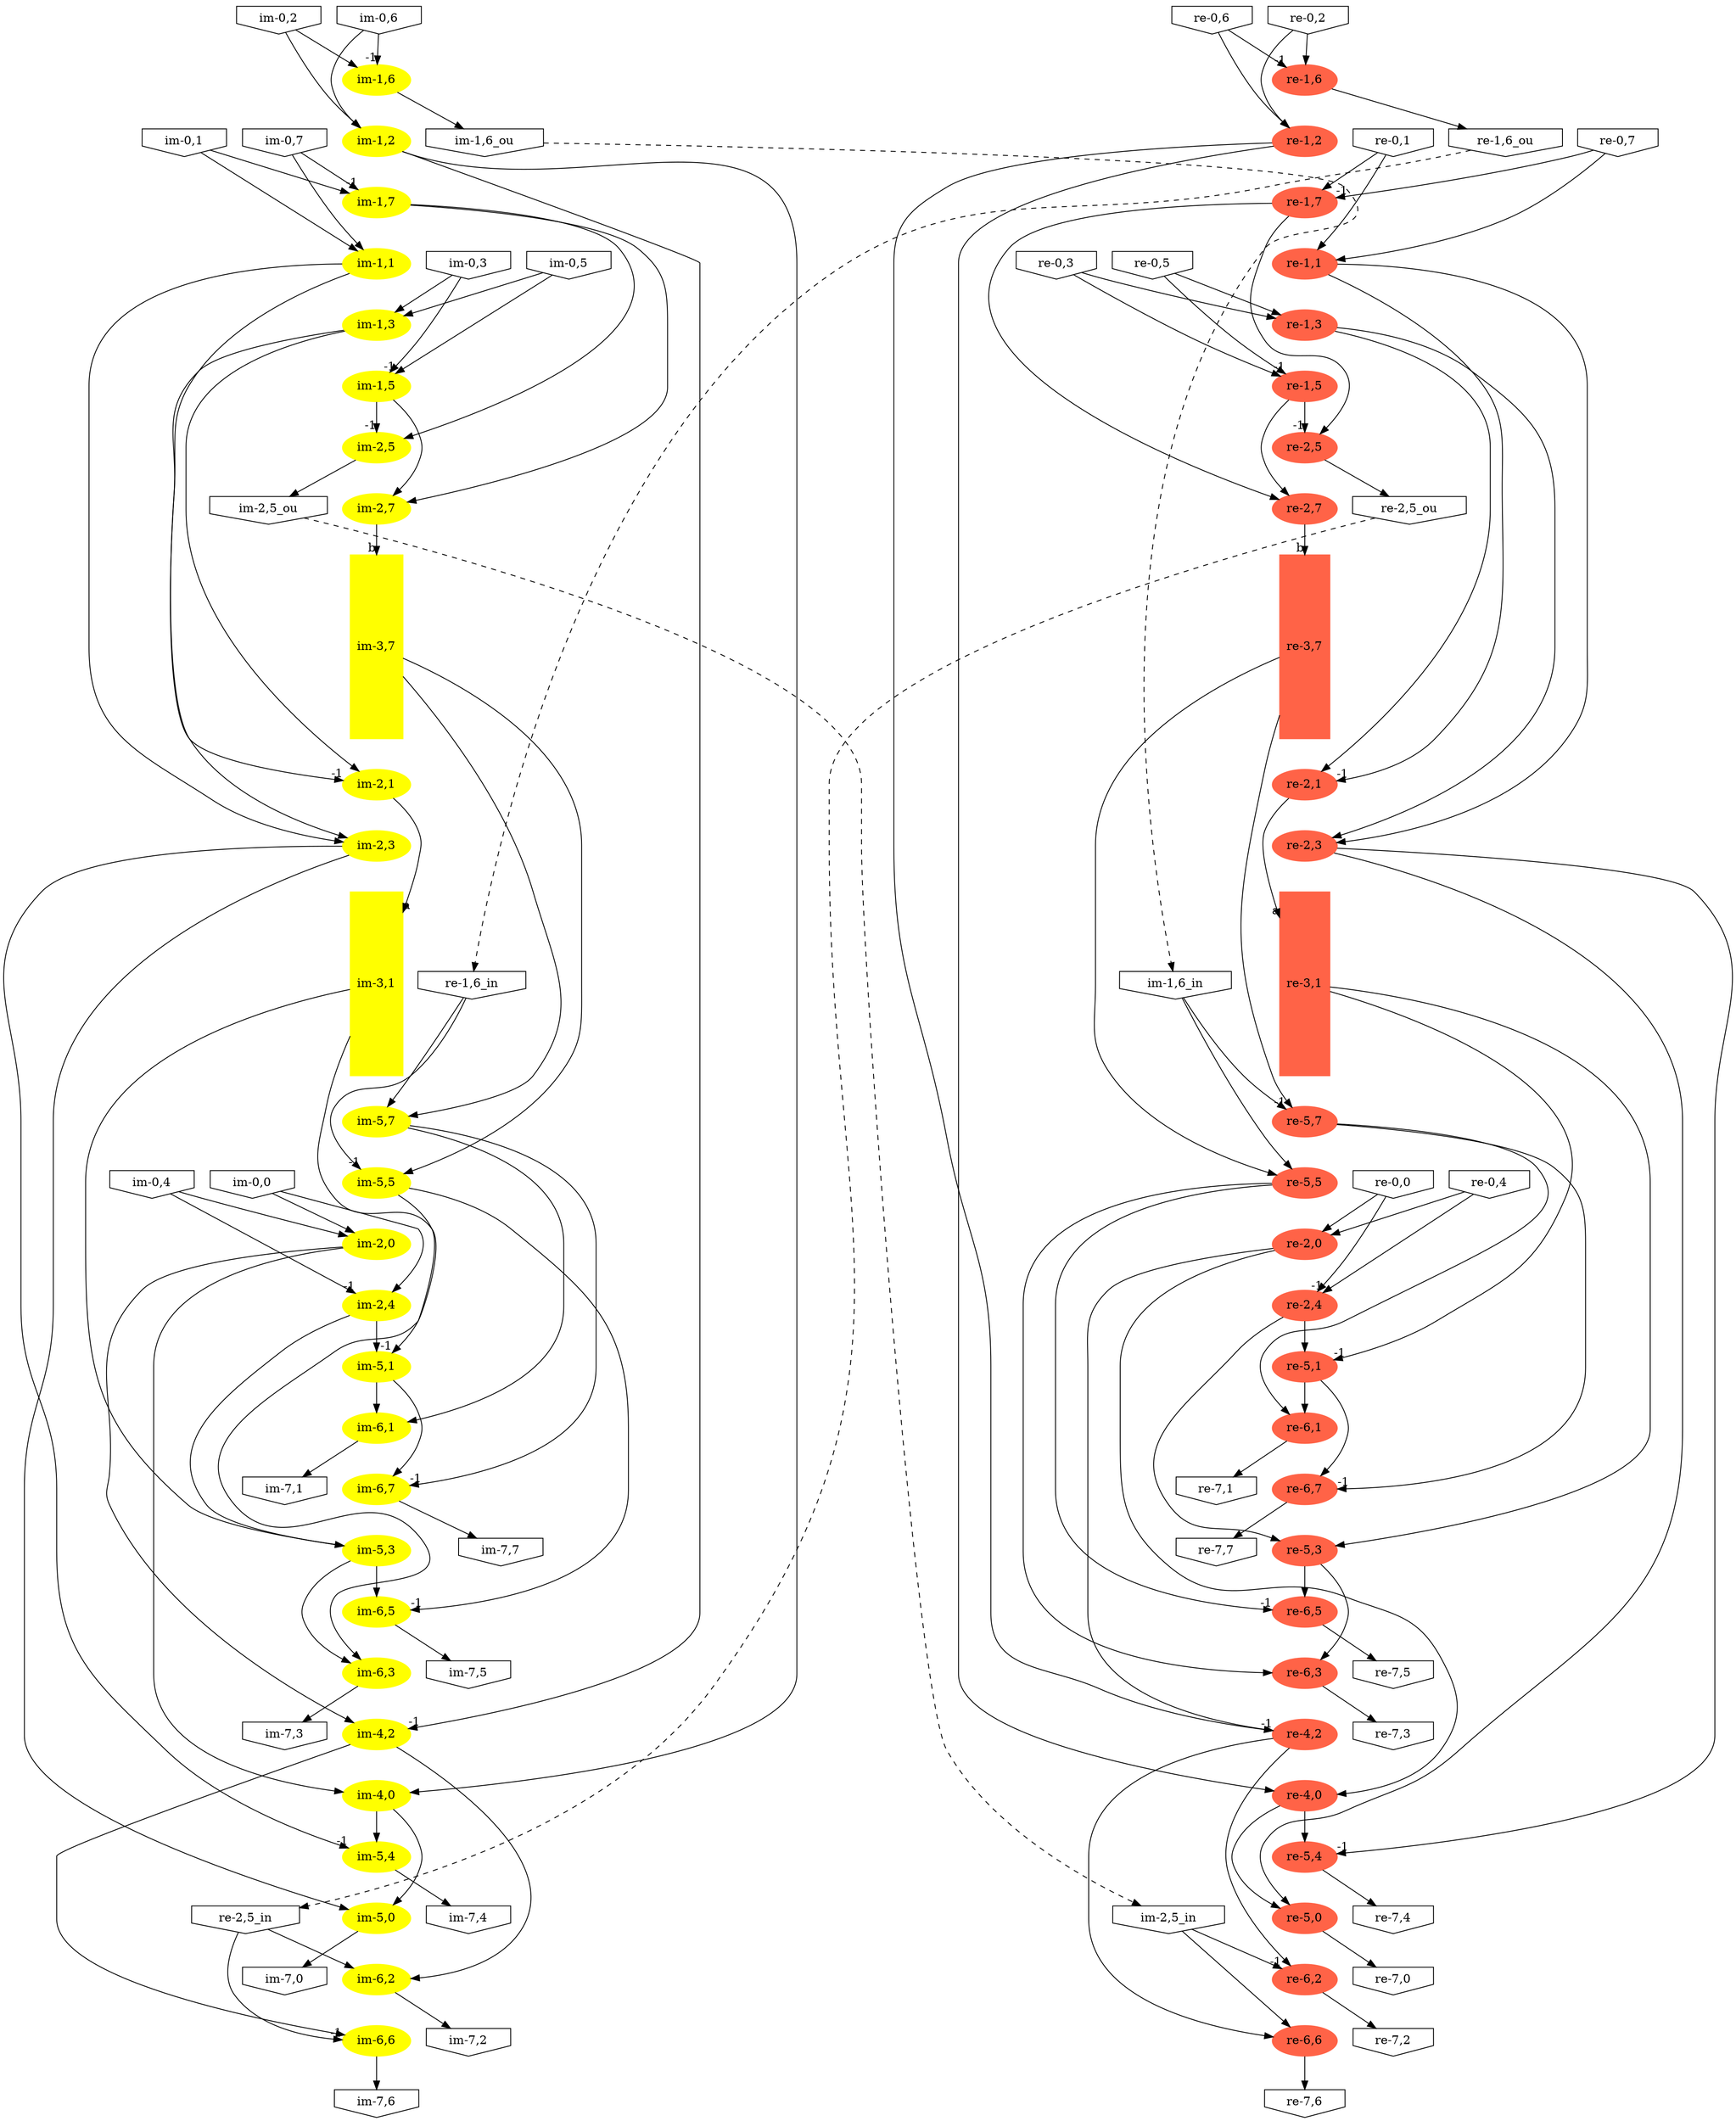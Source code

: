 digraph g
{

  /* list of nodes */
  "im-0,0" [shape="invhouse"];
  "im-0,1" [shape="invhouse"];
  "im-0,2" [shape="invhouse"];
  "im-0,3" [shape="invhouse"];
  "im-0,4" [shape="invhouse"];
  "im-0,5" [shape="invhouse"];
  "im-0,6" [shape="invhouse"];
  "im-0,7" [shape="invhouse"];
  "im-1,1" [color="yellow",fontcolor="black",shape="oval",style="filled"];
  "im-1,2" [color="yellow",fontcolor="black",shape="oval",style="filled"];
  "im-1,3" [color="yellow",fontcolor="black",shape="oval",style="filled"];
  "im-1,5" [color="yellow",fontcolor="black",shape="oval",style="filled"];
  "im-1,6" [color="yellow",fontcolor="black",shape="oval",style="filled"];
  "im-1,6_in" [shape="invhouse"];
  "im-1,6_ou" [shape="invhouse"];
  "im-1,7" [color="yellow",fontcolor="black",shape="oval",style="filled"];
  "im-2,0" [color="yellow",fontcolor="black",shape="oval",style="filled"];
  "im-2,1" [color="yellow",fontcolor="black",shape="oval",style="filled"];
  "im-2,3" [color="yellow",fontcolor="black",shape="oval",style="filled"];
  "im-2,4" [color="yellow",fontcolor="black",shape="oval",style="filled"];
  "im-2,5" [color="yellow",fontcolor="black",shape="oval",style="filled"];
  "im-2,5_in" [shape="invhouse"];
  "im-2,5_ou" [shape="invhouse"];
  "im-2,7" [color="yellow",fontcolor="black",shape="oval",style="filled"];
  "im-3,1" [color="yellow",fontcolor="black",height="3",shape="box",style="filled"];
  "im-3,7" [color="yellow",fontcolor="black",height="3",shape="box",style="filled"];
  "im-4,0" [color="yellow",fontcolor="black",shape="oval",style="filled"];
  "im-4,2" [color="yellow",fontcolor="black",shape="oval",style="filled"];
  "im-5,0" [color="yellow",fontcolor="black",shape="oval",style="filled"];
  "im-5,1" [color="yellow",fontcolor="black",shape="oval",style="filled"];
  "im-5,3" [color="yellow",fontcolor="black",shape="oval",style="filled"];
  "im-5,4" [color="yellow",fontcolor="black",shape="oval",style="filled"];
  "im-5,5" [color="yellow",fontcolor="black",shape="oval",style="filled"];
  "im-5,7" [color="yellow",fontcolor="black",shape="oval",style="filled"];
  "im-6,1" [color="yellow",fontcolor="black",shape="oval",style="filled"];
  "im-6,2" [color="yellow",fontcolor="black",shape="oval",style="filled"];
  "im-6,3" [color="yellow",fontcolor="black",shape="oval",style="filled"];
  "im-6,5" [color="yellow",fontcolor="black",shape="oval",style="filled"];
  "im-6,6" [color="yellow",fontcolor="black",shape="oval",style="filled"];
  "im-6,7" [color="yellow",fontcolor="black",shape="oval",style="filled"];
  "im-7,0" [shape="invhouse"];
  "im-7,1" [shape="invhouse"];
  "im-7,2" [shape="invhouse"];
  "im-7,3" [shape="invhouse"];
  "im-7,4" [shape="invhouse"];
  "im-7,5" [shape="invhouse"];
  "im-7,6" [shape="invhouse"];
  "im-7,7" [shape="invhouse"];
  "re-0,0" [shape="invhouse"];
  "re-0,1" [shape="invhouse"];
  "re-0,2" [shape="invhouse"];
  "re-0,3" [shape="invhouse"];
  "re-0,4" [shape="invhouse"];
  "re-0,5" [shape="invhouse"];
  "re-0,6" [shape="invhouse"];
  "re-0,7" [shape="invhouse"];
  "re-1,1" [color="tomato",fontcolor="black",shape="oval",style="filled"];
  "re-1,2" [color="tomato",fontcolor="black",shape="oval",style="filled"];
  "re-1,3" [color="tomato",fontcolor="black",shape="oval",style="filled"];
  "re-1,5" [color="tomato",fontcolor="black",shape="oval",style="filled"];
  "re-1,6" [color="tomato",fontcolor="black",shape="oval",style="filled"];
  "re-1,6_in" [shape="invhouse"];
  "re-1,6_ou" [shape="invhouse"];
  "re-1,7" [color="tomato",fontcolor="black",shape="oval",style="filled"];
  "re-2,0" [color="tomato",fontcolor="black",shape="oval",style="filled"];
  "re-2,1" [color="tomato",fontcolor="black",shape="oval",style="filled"];
  "re-2,3" [color="tomato",fontcolor="black",shape="oval",style="filled"];
  "re-2,4" [color="tomato",fontcolor="black",shape="oval",style="filled"];
  "re-2,5" [color="tomato",fontcolor="black",shape="oval",style="filled"];
  "re-2,5_in" [shape="invhouse"];
  "re-2,5_ou" [shape="invhouse"];
  "re-2,7" [color="tomato",fontcolor="black",shape="oval",style="filled"];
  "re-3,1" [color="tomato",fontcolor="black",height="3",shape="box",style="filled"];
  "re-3,7" [color="tomato",fontcolor="black",height="3",shape="box",style="filled"];
  "re-4,0" [color="tomato",fontcolor="black",shape="oval",style="filled"];
  "re-4,2" [color="tomato",fontcolor="black",shape="oval",style="filled"];
  "re-5,0" [color="tomato",fontcolor="black",shape="oval",style="filled"];
  "re-5,1" [color="tomato",fontcolor="black",shape="oval",style="filled"];
  "re-5,3" [color="tomato",fontcolor="black",shape="oval",style="filled"];
  "re-5,4" [color="tomato",fontcolor="black",shape="oval",style="filled"];
  "re-5,5" [color="tomato",fontcolor="black",shape="oval",style="filled"];
  "re-5,7" [color="tomato",fontcolor="black",shape="oval",style="filled"];
  "re-6,1" [color="tomato",fontcolor="black",shape="oval",style="filled"];
  "re-6,2" [color="tomato",fontcolor="black",shape="oval",style="filled"];
  "re-6,3" [color="tomato",fontcolor="black",shape="oval",style="filled"];
  "re-6,5" [color="tomato",fontcolor="black",shape="oval",style="filled"];
  "re-6,6" [color="tomato",fontcolor="black",shape="oval",style="filled"];
  "re-6,7" [color="tomato",fontcolor="black",shape="oval",style="filled"];
  "re-7,0" [shape="invhouse"];
  "re-7,1" [shape="invhouse"];
  "re-7,2" [shape="invhouse"];
  "re-7,3" [shape="invhouse"];
  "re-7,4" [shape="invhouse"];
  "re-7,5" [shape="invhouse"];
  "re-7,6" [shape="invhouse"];
  "re-7,7" [shape="invhouse"];

  /* list of edges */
  "im-0,0" -> "im-2,0";
  "im-0,0" -> "im-2,4";
  "im-0,1" -> "im-1,1";
  "im-0,1" -> "im-1,7";
  "im-0,2" -> "im-1,2";
  "im-0,2" -> "im-1,6";
  "im-0,3" -> "im-1,3";
  "im-0,3" -> "im-1,5";
  "im-0,4" -> "im-2,0";
  "im-0,4" -> "im-2,4" [headlabel = "-1"];
  "im-0,5" -> "im-1,3";
  "im-0,5" -> "im-1,5" [headlabel = "-1"];
  "im-0,6" -> "im-1,2";
  "im-0,6" -> "im-1,6" [headlabel = "-1"];
  "im-0,7" -> "im-1,1";
  "im-0,7" -> "im-1,7" [headlabel = "-1"];
  "im-1,1" -> "im-1,3" [style = "invis",weight = "100"];
  "im-1,1" -> "im-2,1" [headlabel = "-1"];
  "im-1,1" -> "im-2,3";
  "im-1,2" -> "im-1,7" [style = "invis",weight = "100"];
  "im-1,2" -> "im-4,0";
  "im-1,2" -> "im-4,2" [headlabel = "-1"];
  "im-1,3" -> "im-1,5" [style = "invis",weight = "100"];
  "im-1,3" -> "im-2,1";
  "im-1,3" -> "im-2,3";
  "im-1,5" -> "im-2,5" [headlabel = "-1",weight = "100"];
  "im-1,5" -> "im-2,7";
  "im-1,6_in" -> "re-5,5";
  "im-1,6_in" -> "re-5,7" [headlabel = "-1"];
  "im-1,6_ou" -> "im-1,6_in" [constraint = "false",style = "dashed"];
  "im-1,6" -> "im-1,2" [style = "invis",weight = "100"];
  "im-1,6" -> "im-1,6_ou";
  "im-1,7" -> "im-1,1" [style = "invis",weight = "100"];
  "im-1,7" -> "im-2,5";
  "im-1,7" -> "im-2,7";
  "im-2,0" -> "im-2,4" [style = "invis",weight = "100"];
  "im-2,0" -> "im-4,0";
  "im-2,0" -> "im-4,2";
  "im-2,1" -> "im-2,3" [style = "invis",weight = "100"];
  "im-2,1" -> "im-3,1" [headlabel = "a"];
  "im-2,3" -> "im-3,1" [style = "invis",weight = "100"];
  "im-2,3" -> "im-5,0";
  "im-2,3" -> "im-5,4" [headlabel = "-1"];
  "im-2,4" -> "im-5,1" [weight = "100"];
  "im-2,4" -> "im-5,3";
  "im-2,5_in" -> "re-6,2" [headlabel = "-1"];
  "im-2,5_in" -> "re-6,6";
  "im-2,5_ou" -> "im-2,5_in" [constraint = "false",style = "dashed"];
  "im-2,5" -> "im-2,5_ou";
  "im-2,5" -> "im-2,7" [style = "invis",weight = "100"];
  "im-2,7" -> "im-3,7" [headlabel = "b",weight = "100"];
  "im-3,1" -> "im-5,1" [headlabel = "-1"];
  "im-3,1" -> "im-5,3";
  "im-3,1" -> "im-5,7" [style = "invis",weight = "100"];
  "im-3,7" -> "im-2,1" [style = "invis",weight = "100"];
  "im-3,7" -> "im-5,5";
  "im-3,7" -> "im-5,7";
  "im-4,0" -> "im-5,0";
  "im-4,0" -> "im-5,4" [weight = "100"];
  "im-4,2" -> "im-4,0" [style = "invis",weight = "100"];
  "im-4,2" -> "im-6,2";
  "im-4,2" -> "im-6,6";
  "im-5,0" -> "im-6,2" [style = "invis",weight = "100"];
  "im-5,0" -> "im-7,0";
  "im-5,1" -> "im-6,1" [weight = "100"];
  "im-5,1" -> "im-6,7";
  "im-5,3" -> "im-6,3";
  "im-5,3" -> "im-6,5" [weight = "100"];
  "im-5,4" -> "im-5,0" [style = "invis",weight = "100"];
  "im-5,4" -> "im-7,4";
  "im-5,5" -> "im-2,0" [style = "invis",weight = "100"];
  "im-5,5" -> "im-6,3";
  "im-5,5" -> "im-6,5" [headlabel = "-1"];
  "im-5,7" -> "im-5,5" [style = "invis",weight = "100"];
  "im-5,7" -> "im-6,1";
  "im-5,7" -> "im-6,7" [headlabel = "-1"];
  "im-6,1" -> "im-6,7" [style = "invis",weight = "100"];
  "im-6,1" -> "im-7,1";
  "im-6,2" -> "im-6,6" [style = "invis",weight = "100"];
  "im-6,2" -> "im-7,2";
  "im-6,3" -> "im-4,2" [style = "invis",weight = "100"];
  "im-6,3" -> "im-7,3";
  "im-6,5" -> "im-6,3" [style = "invis",weight = "100"];
  "im-6,5" -> "im-7,5";
  "im-6,6" -> "im-7,6";
  "im-6,7" -> "im-5,3" [style = "invis",weight = "100"];
  "im-6,7" -> "im-7,7";
  "re-0,0" -> "re-2,0";
  "re-0,0" -> "re-2,4";
  "re-0,1" -> "re-1,1";
  "re-0,1" -> "re-1,7";
  "re-0,2" -> "re-1,2";
  "re-0,2" -> "re-1,6";
  "re-0,3" -> "re-1,3";
  "re-0,3" -> "re-1,5";
  "re-0,4" -> "re-2,0";
  "re-0,4" -> "re-2,4" [headlabel = "-1"];
  "re-0,5" -> "re-1,3";
  "re-0,5" -> "re-1,5" [headlabel = "-1"];
  "re-0,6" -> "re-1,2";
  "re-0,6" -> "re-1,6" [headlabel = "-1"];
  "re-0,7" -> "re-1,1";
  "re-0,7" -> "re-1,7" [headlabel = "-1"];
  "re-1,1" -> "re-1,3" [style = "invis",weight = "100"];
  "re-1,1" -> "re-2,1" [headlabel = "-1"];
  "re-1,1" -> "re-2,3";
  "re-1,2" -> "re-1,7" [style = "invis",weight = "100"];
  "re-1,2" -> "re-4,0";
  "re-1,2" -> "re-4,2" [headlabel = "-1"];
  "re-1,3" -> "re-1,5" [style = "invis",weight = "100"];
  "re-1,3" -> "re-2,1";
  "re-1,3" -> "re-2,3";
  "re-1,5" -> "re-2,5" [headlabel = "-1",weight = "100"];
  "re-1,5" -> "re-2,7";
  "re-1,6_in" -> "im-5,5" [headlabel = "-1"];
  "re-1,6_in" -> "im-5,7";
  "re-1,6_ou" -> "re-1,6_in" [constraint = "false",style = "dashed"];
  "re-1,6" -> "re-1,2" [style = "invis",weight = "100"];
  "re-1,6" -> "re-1,6_ou";
  "re-1,7" -> "re-1,1" [style = "invis",weight = "100"];
  "re-1,7" -> "re-2,5";
  "re-1,7" -> "re-2,7";
  "re-2,0" -> "re-2,4" [style = "invis",weight = "100"];
  "re-2,0" -> "re-4,0";
  "re-2,0" -> "re-4,2";
  "re-2,1" -> "re-2,3" [style = "invis",weight = "100"];
  "re-2,1" -> "re-3,1" [headlabel = "a"];
  "re-2,3" -> "re-3,1" [style = "invis",weight = "100"];
  "re-2,3" -> "re-5,0";
  "re-2,3" -> "re-5,4" [headlabel = "-1"];
  "re-2,4" -> "re-5,1" [weight = "100"];
  "re-2,4" -> "re-5,3";
  "re-2,5_in" -> "im-6,2";
  "re-2,5_in" -> "im-6,6" [headlabel = "-1"];
  "re-2,5_ou" -> "re-2,5_in" [constraint = "false",style = "dashed"];
  "re-2,5" -> "re-2,5_ou";
  "re-2,5" -> "re-2,7" [style = "invis",weight = "100"];
  "re-2,7" -> "re-3,7" [headlabel = "b",weight = "100"];
  "re-3,1" -> "re-5,1" [headlabel = "-1"];
  "re-3,1" -> "re-5,3";
  "re-3,1" -> "re-5,7" [style = "invis",weight = "100"];
  "re-3,7" -> "re-2,1" [style = "invis",weight = "100"];
  "re-3,7" -> "re-5,5";
  "re-3,7" -> "re-5,7";
  "re-4,0" -> "re-5,0";
  "re-4,0" -> "re-5,4" [weight = "100"];
  "re-4,2" -> "re-4,0" [style = "invis",weight = "100"];
  "re-4,2" -> "re-6,2";
  "re-4,2" -> "re-6,6";
  "re-5,0" -> "re-6,2" [style = "invis",weight = "100"];
  "re-5,0" -> "re-7,0";
  "re-5,1" -> "re-6,1" [weight = "100"];
  "re-5,1" -> "re-6,7";
  "re-5,3" -> "re-6,3";
  "re-5,3" -> "re-6,5" [weight = "100"];
  "re-5,4" -> "re-5,0" [style = "invis",weight = "100"];
  "re-5,4" -> "re-7,4";
  "re-5,5" -> "re-2,0" [style = "invis",weight = "100"];
  "re-5,5" -> "re-6,3";
  "re-5,5" -> "re-6,5" [headlabel = "-1"];
  "re-5,7" -> "re-5,5" [style = "invis",weight = "100"];
  "re-5,7" -> "re-6,1";
  "re-5,7" -> "re-6,7" [headlabel = "-1"];
  "re-6,1" -> "re-6,7" [style = "invis",weight = "100"];
  "re-6,1" -> "re-7,1";
  "re-6,2" -> "re-6,6" [style = "invis",weight = "100"];
  "re-6,2" -> "re-7,2";
  "re-6,3" -> "re-4,2" [style = "invis",weight = "100"];
  "re-6,3" -> "re-7,3";
  "re-6,5" -> "re-6,3" [style = "invis",weight = "100"];
  "re-6,5" -> "re-7,5";
  "re-6,6" -> "re-7,6";
  "re-6,7" -> "re-5,3" [style = "invis",weight = "100"];
  "re-6,7" -> "re-7,7";
}
